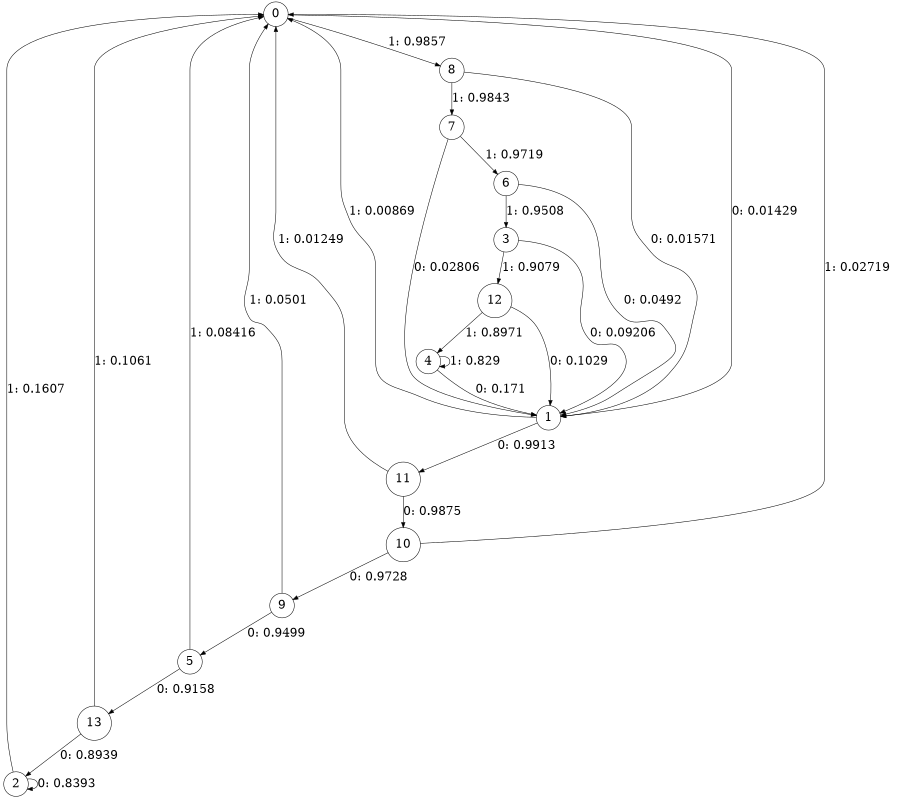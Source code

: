 digraph "ch4_both_grouped_diff_L11" {
size = "6,8.5";
ratio = "fill";
node [shape = circle];
node [fontsize = 24];
edge [fontsize = 24];
0 -> 1 [label = "0: 0.01429  "];
0 -> 8 [label = "1: 0.9857   "];
1 -> 11 [label = "0: 0.9913   "];
1 -> 0 [label = "1: 0.00869  "];
2 -> 2 [label = "0: 0.8393   "];
2 -> 0 [label = "1: 0.1607   "];
3 -> 1 [label = "0: 0.09206  "];
3 -> 12 [label = "1: 0.9079   "];
4 -> 1 [label = "0: 0.171    "];
4 -> 4 [label = "1: 0.829    "];
5 -> 13 [label = "0: 0.9158   "];
5 -> 0 [label = "1: 0.08416  "];
6 -> 1 [label = "0: 0.0492   "];
6 -> 3 [label = "1: 0.9508   "];
7 -> 1 [label = "0: 0.02806  "];
7 -> 6 [label = "1: 0.9719   "];
8 -> 1 [label = "0: 0.01571  "];
8 -> 7 [label = "1: 0.9843   "];
9 -> 5 [label = "0: 0.9499   "];
9 -> 0 [label = "1: 0.0501   "];
10 -> 9 [label = "0: 0.9728   "];
10 -> 0 [label = "1: 0.02719  "];
11 -> 10 [label = "0: 0.9875   "];
11 -> 0 [label = "1: 0.01249  "];
12 -> 1 [label = "0: 0.1029   "];
12 -> 4 [label = "1: 0.8971   "];
13 -> 2 [label = "0: 0.8939   "];
13 -> 0 [label = "1: 0.1061   "];
}